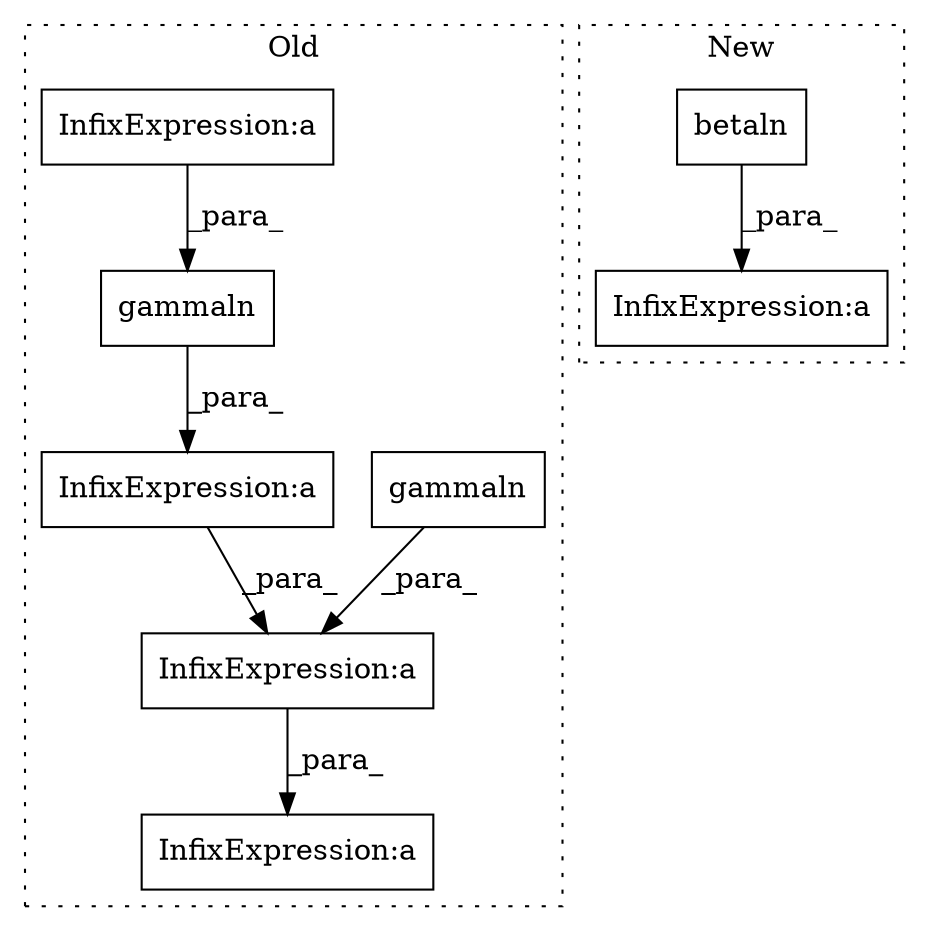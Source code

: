 digraph G {
subgraph cluster0 {
1 [label="gammaln" a="32" s="2641,2662" l="8,1" shape="box"];
3 [label="InfixExpression:a" a="27" s="2695" l="3" shape="box"];
4 [label="InfixExpression:a" a="27" s="2604" l="3" shape="box"];
5 [label="InfixExpression:a" a="27" s="2588" l="3" shape="box"];
6 [label="InfixExpression:a" a="27" s="2664" l="3" shape="box"];
8 [label="gammaln" a="32" s="2591,2608" l="8,1" shape="box"];
label = "Old";
style="dotted";
}
subgraph cluster1 {
2 [label="betaln" a="32" s="2708,2725" l="7,1" shape="box"];
7 [label="InfixExpression:a" a="27" s="2705" l="3" shape="box"];
label = "New";
style="dotted";
}
1 -> 6 [label="_para_"];
2 -> 7 [label="_para_"];
4 -> 8 [label="_para_"];
5 -> 6 [label="_para_"];
6 -> 3 [label="_para_"];
8 -> 5 [label="_para_"];
}